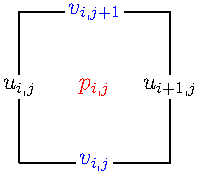 size(100,100);

pen pr = linewidth(2.5) + red;
pen pb = linewidth(2.5) + blue;
real L = 3;
real dx = 3;
real dy = 3;

pair A = (0,-dy/2);
pair B = (0, dy/2);
draw(A--B);
//label("$u_{i,j}$", midpoint(A--B), align=Center, filltype=Fill);
label(Label("$u_{i,j}$",Fill(white)), midpoint(A--B));

pair D = (+dx,-dy/2);
draw(A--D);
label(Label("$v_{i,j}$",Fill(white)), midpoint(A--D), pb);

pair E = (+dx,dy/2);
draw(D--E);
label(Label("$u_{i+1,j}$",Fill(white)), midpoint(D--E));

draw(B--E);
label(Label("$v_{i,j+1}$",Fill(white)), midpoint(B--E), pb);

label("$p_{i,j}$",(dx/2,0),pr);
